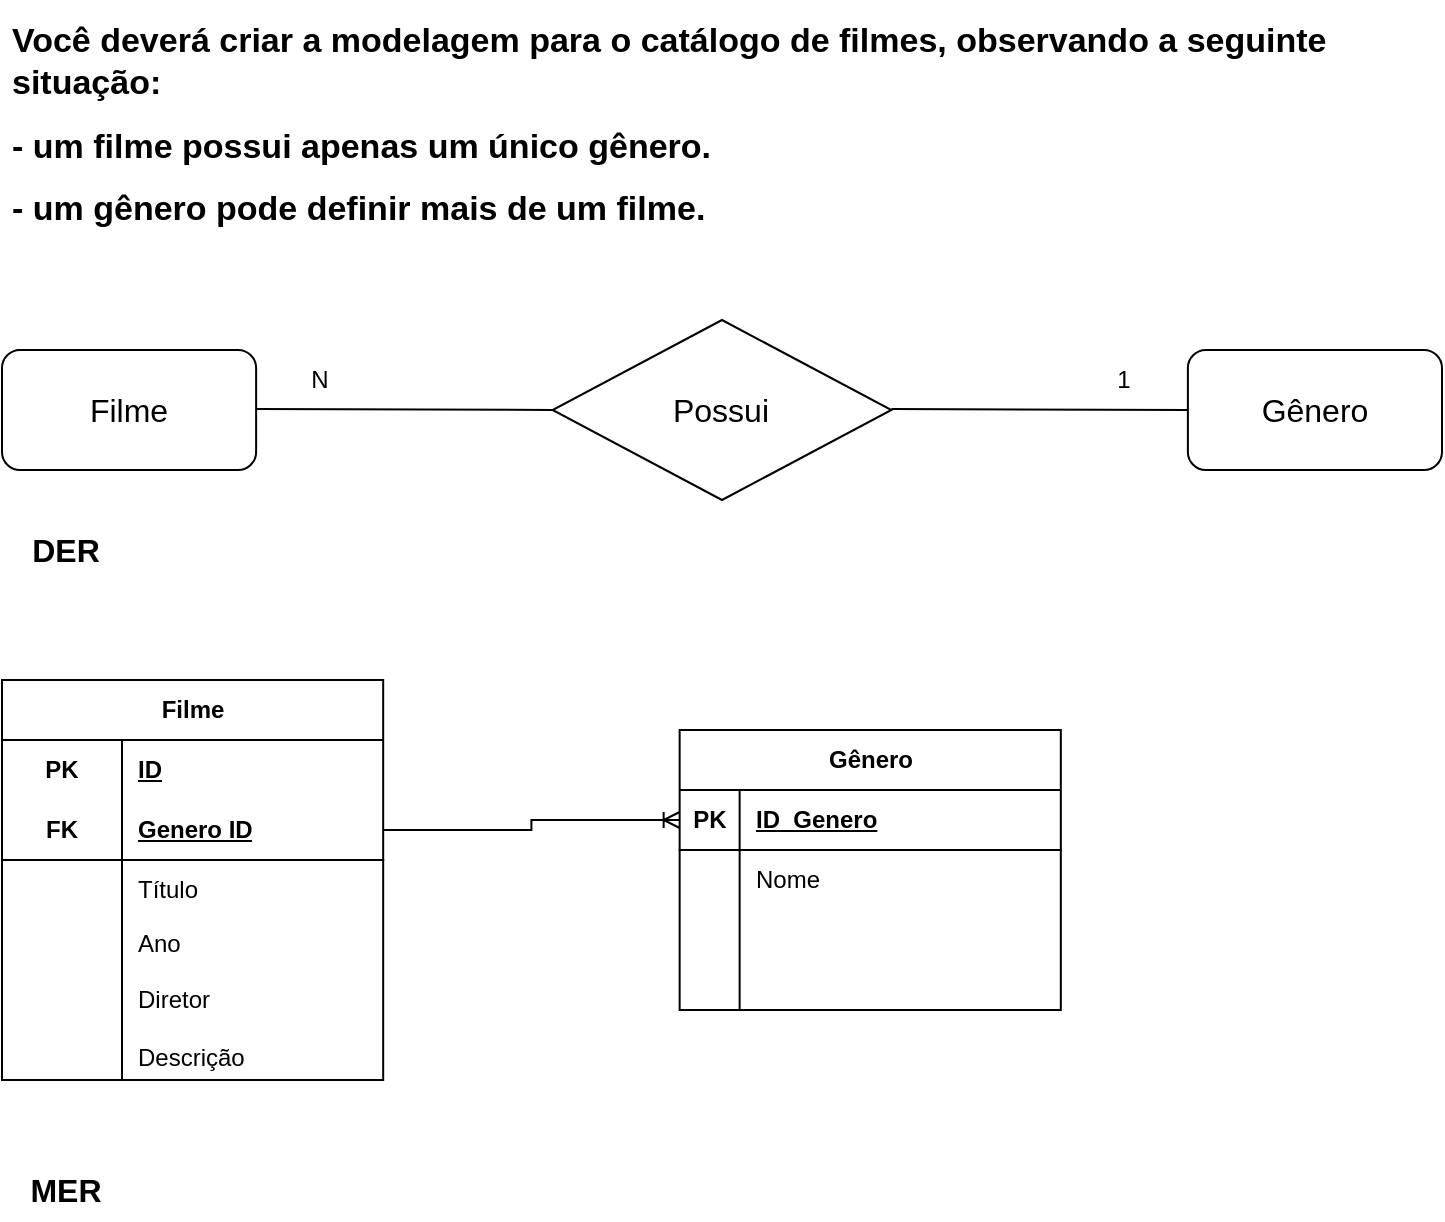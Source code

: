 <mxfile version="21.6.5" type="github">
  <diagram name="Página-1" id="P7zD5lFn9ebYVQcN7156">
    <mxGraphModel dx="1050" dy="1743" grid="1" gridSize="10" guides="1" tooltips="1" connect="1" arrows="1" fold="1" page="1" pageScale="1" pageWidth="827" pageHeight="1169" math="0" shadow="0">
      <root>
        <mxCell id="0" />
        <mxCell id="1" parent="0" />
        <mxCell id="TcXCPzF14K4k2iEwSjB3-38" value="&lt;h1 style=&quot;font-size: 17px;&quot;&gt;&lt;font style=&quot;font-size: 17px;&quot;&gt;Você deverá criar a modelagem para o catálogo de filmes, observando a seguinte situação:&lt;/font&gt;&lt;/h1&gt;&lt;h1 style=&quot;font-size: 17px;&quot;&gt;&lt;font style=&quot;font-size: 17px;&quot;&gt;- um filme possui apenas um único gênero.&lt;/font&gt;&lt;/h1&gt;&lt;h1 style=&quot;font-size: 17px;&quot;&gt;&lt;font style=&quot;font-size: 17px;&quot;&gt;- um gênero pode definir mais de um filme.&lt;/font&gt;&lt;/h1&gt;" style="text;html=1;strokeColor=none;fillColor=none;spacing=5;spacingTop=-20;whiteSpace=wrap;overflow=hidden;rounded=0;" parent="1" vertex="1">
          <mxGeometry x="40" y="-1120" width="720" height="120" as="geometry" />
        </mxCell>
        <mxCell id="ZQxQ01IYcUSqVM6HoJcT-1" value="" style="group" parent="1" vertex="1" connectable="0">
          <mxGeometry x="40" y="-970" width="720" height="450" as="geometry" />
        </mxCell>
        <mxCell id="TcXCPzF14K4k2iEwSjB3-2" value="&lt;font style=&quot;font-size: 16px;&quot;&gt;Filme&lt;/font&gt;" style="rounded=1;whiteSpace=wrap;html=1;" parent="ZQxQ01IYcUSqVM6HoJcT-1" vertex="1">
          <mxGeometry y="15" width="127.059" height="60" as="geometry" />
        </mxCell>
        <mxCell id="TcXCPzF14K4k2iEwSjB3-3" value="" style="endArrow=none;html=1;rounded=0;endFill=0;" parent="ZQxQ01IYcUSqVM6HoJcT-1" edge="1">
          <mxGeometry width="50" height="50" relative="1" as="geometry">
            <mxPoint x="127.059" y="44.5" as="sourcePoint" />
            <mxPoint x="275.294" y="45" as="targetPoint" />
          </mxGeometry>
        </mxCell>
        <mxCell id="TcXCPzF14K4k2iEwSjB3-4" value="&lt;font style=&quot;font-size: 16px;&quot;&gt;Possui&lt;/font&gt;" style="rhombus;whiteSpace=wrap;html=1;" parent="ZQxQ01IYcUSqVM6HoJcT-1" vertex="1">
          <mxGeometry x="275.294" width="169.412" height="90" as="geometry" />
        </mxCell>
        <mxCell id="TcXCPzF14K4k2iEwSjB3-5" value="&lt;font style=&quot;font-size: 16px;&quot;&gt;Gênero&lt;/font&gt;" style="rounded=1;whiteSpace=wrap;html=1;" parent="ZQxQ01IYcUSqVM6HoJcT-1" vertex="1">
          <mxGeometry x="592.941" y="15" width="127.059" height="60" as="geometry" />
        </mxCell>
        <mxCell id="TcXCPzF14K4k2iEwSjB3-6" value="" style="endArrow=none;html=1;rounded=0;endFill=0;" parent="ZQxQ01IYcUSqVM6HoJcT-1" edge="1">
          <mxGeometry width="50" height="50" relative="1" as="geometry">
            <mxPoint x="444.706" y="44.5" as="sourcePoint" />
            <mxPoint x="592.941" y="45" as="targetPoint" />
          </mxGeometry>
        </mxCell>
        <mxCell id="TcXCPzF14K4k2iEwSjB3-7" value="N" style="text;html=1;strokeColor=none;fillColor=none;align=center;verticalAlign=middle;whiteSpace=wrap;rounded=0;" parent="ZQxQ01IYcUSqVM6HoJcT-1" vertex="1">
          <mxGeometry x="127.059" y="15" width="63.529" height="30" as="geometry" />
        </mxCell>
        <mxCell id="TcXCPzF14K4k2iEwSjB3-8" value="1" style="text;html=1;strokeColor=none;fillColor=none;align=center;verticalAlign=middle;whiteSpace=wrap;rounded=0;" parent="ZQxQ01IYcUSqVM6HoJcT-1" vertex="1">
          <mxGeometry x="529.412" y="15" width="63.529" height="30" as="geometry" />
        </mxCell>
        <mxCell id="TcXCPzF14K4k2iEwSjB3-9" value="&lt;font style=&quot;font-size: 16px;&quot;&gt;&lt;b&gt;DER&lt;/b&gt;&lt;/font&gt;" style="text;html=1;strokeColor=none;fillColor=none;align=center;verticalAlign=middle;whiteSpace=wrap;rounded=0;" parent="ZQxQ01IYcUSqVM6HoJcT-1" vertex="1">
          <mxGeometry y="100" width="63.529" height="30" as="geometry" />
        </mxCell>
        <mxCell id="TcXCPzF14K4k2iEwSjB3-10" value="Filme" style="shape=table;startSize=30;container=1;collapsible=1;childLayout=tableLayout;fixedRows=1;rowLines=0;fontStyle=1;align=center;resizeLast=1;html=1;whiteSpace=wrap;" parent="ZQxQ01IYcUSqVM6HoJcT-1" vertex="1">
          <mxGeometry y="180" width="190.588" height="200" as="geometry" />
        </mxCell>
        <mxCell id="TcXCPzF14K4k2iEwSjB3-11" value="" style="shape=tableRow;horizontal=0;startSize=0;swimlaneHead=0;swimlaneBody=0;fillColor=none;collapsible=0;dropTarget=0;points=[[0,0.5],[1,0.5]];portConstraint=eastwest;top=0;left=0;right=0;bottom=0;html=1;" parent="TcXCPzF14K4k2iEwSjB3-10" vertex="1">
          <mxGeometry y="30" width="190.588" height="30" as="geometry" />
        </mxCell>
        <mxCell id="TcXCPzF14K4k2iEwSjB3-12" value="PK" style="shape=partialRectangle;connectable=0;fillColor=none;top=0;left=0;bottom=0;right=0;fontStyle=1;overflow=hidden;html=1;whiteSpace=wrap;" parent="TcXCPzF14K4k2iEwSjB3-11" vertex="1">
          <mxGeometry width="60" height="30" as="geometry">
            <mxRectangle width="60" height="30" as="alternateBounds" />
          </mxGeometry>
        </mxCell>
        <mxCell id="TcXCPzF14K4k2iEwSjB3-13" value="ID" style="shape=partialRectangle;connectable=0;fillColor=none;top=0;left=0;bottom=0;right=0;align=left;spacingLeft=6;fontStyle=5;overflow=hidden;html=1;whiteSpace=wrap;" parent="TcXCPzF14K4k2iEwSjB3-11" vertex="1">
          <mxGeometry x="60" width="130.588" height="30" as="geometry">
            <mxRectangle width="130.588" height="30" as="alternateBounds" />
          </mxGeometry>
        </mxCell>
        <mxCell id="TcXCPzF14K4k2iEwSjB3-14" value="" style="shape=tableRow;horizontal=0;startSize=0;swimlaneHead=0;swimlaneBody=0;fillColor=none;collapsible=0;dropTarget=0;points=[[0,0.5],[1,0.5]];portConstraint=eastwest;top=0;left=0;right=0;bottom=1;html=1;" parent="TcXCPzF14K4k2iEwSjB3-10" vertex="1">
          <mxGeometry y="60" width="190.588" height="30" as="geometry" />
        </mxCell>
        <mxCell id="TcXCPzF14K4k2iEwSjB3-15" value="FK" style="shape=partialRectangle;connectable=0;fillColor=none;top=0;left=0;bottom=0;right=0;fontStyle=1;overflow=hidden;html=1;whiteSpace=wrap;" parent="TcXCPzF14K4k2iEwSjB3-14" vertex="1">
          <mxGeometry width="60" height="30" as="geometry">
            <mxRectangle width="60" height="30" as="alternateBounds" />
          </mxGeometry>
        </mxCell>
        <mxCell id="TcXCPzF14K4k2iEwSjB3-16" value="Genero ID" style="shape=partialRectangle;connectable=0;fillColor=none;top=0;left=0;bottom=0;right=0;align=left;spacingLeft=6;fontStyle=5;overflow=hidden;html=1;whiteSpace=wrap;" parent="TcXCPzF14K4k2iEwSjB3-14" vertex="1">
          <mxGeometry x="60" width="130.588" height="30" as="geometry">
            <mxRectangle width="130.588" height="30" as="alternateBounds" />
          </mxGeometry>
        </mxCell>
        <mxCell id="TcXCPzF14K4k2iEwSjB3-17" value="" style="shape=tableRow;horizontal=0;startSize=0;swimlaneHead=0;swimlaneBody=0;fillColor=none;collapsible=0;dropTarget=0;points=[[0,0.5],[1,0.5]];portConstraint=eastwest;top=0;left=0;right=0;bottom=0;html=1;" parent="TcXCPzF14K4k2iEwSjB3-10" vertex="1">
          <mxGeometry y="90" width="190.588" height="30" as="geometry" />
        </mxCell>
        <mxCell id="TcXCPzF14K4k2iEwSjB3-18" value="" style="shape=partialRectangle;connectable=0;fillColor=none;top=0;left=0;bottom=0;right=0;editable=1;overflow=hidden;html=1;whiteSpace=wrap;" parent="TcXCPzF14K4k2iEwSjB3-17" vertex="1">
          <mxGeometry width="60" height="30" as="geometry">
            <mxRectangle width="60" height="30" as="alternateBounds" />
          </mxGeometry>
        </mxCell>
        <mxCell id="TcXCPzF14K4k2iEwSjB3-19" value="Título" style="shape=partialRectangle;connectable=0;fillColor=none;top=0;left=0;bottom=0;right=0;align=left;spacingLeft=6;overflow=hidden;html=1;whiteSpace=wrap;" parent="TcXCPzF14K4k2iEwSjB3-17" vertex="1">
          <mxGeometry x="60" width="130.588" height="30" as="geometry">
            <mxRectangle width="130.588" height="30" as="alternateBounds" />
          </mxGeometry>
        </mxCell>
        <mxCell id="TcXCPzF14K4k2iEwSjB3-20" value="" style="shape=tableRow;horizontal=0;startSize=0;swimlaneHead=0;swimlaneBody=0;fillColor=none;collapsible=0;dropTarget=0;points=[[0,0.5],[1,0.5]];portConstraint=eastwest;top=0;left=0;right=0;bottom=0;html=1;" parent="TcXCPzF14K4k2iEwSjB3-10" vertex="1">
          <mxGeometry y="120" width="190.588" height="80" as="geometry" />
        </mxCell>
        <mxCell id="TcXCPzF14K4k2iEwSjB3-21" value="" style="shape=partialRectangle;connectable=0;fillColor=none;top=0;left=0;bottom=0;right=0;editable=1;overflow=hidden;html=1;whiteSpace=wrap;" parent="TcXCPzF14K4k2iEwSjB3-20" vertex="1">
          <mxGeometry width="60" height="80" as="geometry">
            <mxRectangle width="60" height="80" as="alternateBounds" />
          </mxGeometry>
        </mxCell>
        <mxCell id="TcXCPzF14K4k2iEwSjB3-22" value="Ano&lt;br&gt;&lt;br&gt;Diretor&lt;br&gt;&lt;br&gt;Descrição" style="shape=partialRectangle;connectable=0;fillColor=none;top=0;left=0;bottom=0;right=0;align=left;spacingLeft=6;overflow=hidden;html=1;whiteSpace=wrap;" parent="TcXCPzF14K4k2iEwSjB3-20" vertex="1">
          <mxGeometry x="60" width="130.588" height="80" as="geometry">
            <mxRectangle width="130.588" height="80" as="alternateBounds" />
          </mxGeometry>
        </mxCell>
        <mxCell id="TcXCPzF14K4k2iEwSjB3-36" style="edgeStyle=orthogonalEdgeStyle;rounded=0;orthogonalLoop=1;jettySize=auto;html=1;endArrow=ERoneToMany;endFill=0;exitX=1;exitY=0.5;exitDx=0;exitDy=0;entryX=0;entryY=0.5;entryDx=0;entryDy=0;" parent="ZQxQ01IYcUSqVM6HoJcT-1" source="TcXCPzF14K4k2iEwSjB3-14" target="TcXCPzF14K4k2iEwSjB3-24" edge="1">
          <mxGeometry relative="1" as="geometry">
            <mxPoint x="480" y="480" as="targetPoint" />
          </mxGeometry>
        </mxCell>
        <mxCell id="TcXCPzF14K4k2iEwSjB3-23" value="Gênero" style="shape=table;startSize=30;container=1;collapsible=1;childLayout=tableLayout;fixedRows=1;rowLines=0;fontStyle=1;align=center;resizeLast=1;html=1;" parent="ZQxQ01IYcUSqVM6HoJcT-1" vertex="1">
          <mxGeometry x="338.824" y="205" width="190.588" height="140" as="geometry" />
        </mxCell>
        <mxCell id="TcXCPzF14K4k2iEwSjB3-24" value="" style="shape=tableRow;horizontal=0;startSize=0;swimlaneHead=0;swimlaneBody=0;fillColor=none;collapsible=0;dropTarget=0;points=[[0,0.5],[1,0.5]];portConstraint=eastwest;top=0;left=0;right=0;bottom=1;" parent="TcXCPzF14K4k2iEwSjB3-23" vertex="1">
          <mxGeometry y="30" width="190.588" height="30" as="geometry" />
        </mxCell>
        <mxCell id="TcXCPzF14K4k2iEwSjB3-25" value="PK" style="shape=partialRectangle;connectable=0;fillColor=none;top=0;left=0;bottom=0;right=0;fontStyle=1;overflow=hidden;whiteSpace=wrap;html=1;" parent="TcXCPzF14K4k2iEwSjB3-24" vertex="1">
          <mxGeometry width="30" height="30" as="geometry">
            <mxRectangle width="30" height="30" as="alternateBounds" />
          </mxGeometry>
        </mxCell>
        <mxCell id="TcXCPzF14K4k2iEwSjB3-26" value="ID_Genero" style="shape=partialRectangle;connectable=0;fillColor=none;top=0;left=0;bottom=0;right=0;align=left;spacingLeft=6;fontStyle=5;overflow=hidden;whiteSpace=wrap;html=1;" parent="TcXCPzF14K4k2iEwSjB3-24" vertex="1">
          <mxGeometry x="30" width="160.588" height="30" as="geometry">
            <mxRectangle width="160.588" height="30" as="alternateBounds" />
          </mxGeometry>
        </mxCell>
        <mxCell id="TcXCPzF14K4k2iEwSjB3-27" value="" style="shape=tableRow;horizontal=0;startSize=0;swimlaneHead=0;swimlaneBody=0;fillColor=none;collapsible=0;dropTarget=0;points=[[0,0.5],[1,0.5]];portConstraint=eastwest;top=0;left=0;right=0;bottom=0;" parent="TcXCPzF14K4k2iEwSjB3-23" vertex="1">
          <mxGeometry y="60" width="190.588" height="30" as="geometry" />
        </mxCell>
        <mxCell id="TcXCPzF14K4k2iEwSjB3-28" value="" style="shape=partialRectangle;connectable=0;fillColor=none;top=0;left=0;bottom=0;right=0;editable=1;overflow=hidden;whiteSpace=wrap;html=1;" parent="TcXCPzF14K4k2iEwSjB3-27" vertex="1">
          <mxGeometry width="30" height="30" as="geometry">
            <mxRectangle width="30" height="30" as="alternateBounds" />
          </mxGeometry>
        </mxCell>
        <mxCell id="TcXCPzF14K4k2iEwSjB3-29" value="Nome" style="shape=partialRectangle;connectable=0;fillColor=none;top=0;left=0;bottom=0;right=0;align=left;spacingLeft=6;overflow=hidden;whiteSpace=wrap;html=1;" parent="TcXCPzF14K4k2iEwSjB3-27" vertex="1">
          <mxGeometry x="30" width="160.588" height="30" as="geometry">
            <mxRectangle width="160.588" height="30" as="alternateBounds" />
          </mxGeometry>
        </mxCell>
        <mxCell id="TcXCPzF14K4k2iEwSjB3-30" value="" style="shape=tableRow;horizontal=0;startSize=0;swimlaneHead=0;swimlaneBody=0;fillColor=none;collapsible=0;dropTarget=0;points=[[0,0.5],[1,0.5]];portConstraint=eastwest;top=0;left=0;right=0;bottom=0;" parent="TcXCPzF14K4k2iEwSjB3-23" vertex="1">
          <mxGeometry y="90" width="190.588" height="30" as="geometry" />
        </mxCell>
        <mxCell id="TcXCPzF14K4k2iEwSjB3-31" value="" style="shape=partialRectangle;connectable=0;fillColor=none;top=0;left=0;bottom=0;right=0;editable=1;overflow=hidden;whiteSpace=wrap;html=1;" parent="TcXCPzF14K4k2iEwSjB3-30" vertex="1">
          <mxGeometry width="30" height="30" as="geometry">
            <mxRectangle width="30" height="30" as="alternateBounds" />
          </mxGeometry>
        </mxCell>
        <mxCell id="TcXCPzF14K4k2iEwSjB3-32" value="" style="shape=partialRectangle;connectable=0;fillColor=none;top=0;left=0;bottom=0;right=0;align=left;spacingLeft=6;overflow=hidden;whiteSpace=wrap;html=1;" parent="TcXCPzF14K4k2iEwSjB3-30" vertex="1">
          <mxGeometry x="30" width="160.588" height="30" as="geometry">
            <mxRectangle width="160.588" height="30" as="alternateBounds" />
          </mxGeometry>
        </mxCell>
        <mxCell id="TcXCPzF14K4k2iEwSjB3-33" value="" style="shape=tableRow;horizontal=0;startSize=0;swimlaneHead=0;swimlaneBody=0;fillColor=none;collapsible=0;dropTarget=0;points=[[0,0.5],[1,0.5]];portConstraint=eastwest;top=0;left=0;right=0;bottom=0;" parent="TcXCPzF14K4k2iEwSjB3-23" vertex="1">
          <mxGeometry y="120" width="190.588" height="20" as="geometry" />
        </mxCell>
        <mxCell id="TcXCPzF14K4k2iEwSjB3-34" value="" style="shape=partialRectangle;connectable=0;fillColor=none;top=0;left=0;bottom=0;right=0;editable=1;overflow=hidden;whiteSpace=wrap;html=1;" parent="TcXCPzF14K4k2iEwSjB3-33" vertex="1">
          <mxGeometry width="30" height="20" as="geometry">
            <mxRectangle width="30" height="20" as="alternateBounds" />
          </mxGeometry>
        </mxCell>
        <mxCell id="TcXCPzF14K4k2iEwSjB3-35" value="" style="shape=partialRectangle;connectable=0;fillColor=none;top=0;left=0;bottom=0;right=0;align=left;spacingLeft=6;overflow=hidden;whiteSpace=wrap;html=1;" parent="TcXCPzF14K4k2iEwSjB3-33" vertex="1">
          <mxGeometry x="30" width="160.588" height="20" as="geometry">
            <mxRectangle width="160.588" height="20" as="alternateBounds" />
          </mxGeometry>
        </mxCell>
        <mxCell id="TcXCPzF14K4k2iEwSjB3-37" value="&lt;font style=&quot;font-size: 16px;&quot;&gt;&lt;b&gt;MER&lt;/b&gt;&lt;/font&gt;" style="text;html=1;strokeColor=none;fillColor=none;align=center;verticalAlign=middle;whiteSpace=wrap;rounded=0;" parent="ZQxQ01IYcUSqVM6HoJcT-1" vertex="1">
          <mxGeometry y="420" width="63.529" height="30" as="geometry" />
        </mxCell>
      </root>
    </mxGraphModel>
  </diagram>
</mxfile>
